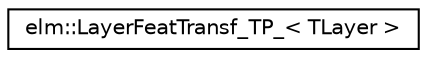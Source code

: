 digraph G
{
  edge [fontname="Helvetica",fontsize="10",labelfontname="Helvetica",labelfontsize="10"];
  node [fontname="Helvetica",fontsize="10",shape=record];
  rankdir="LR";
  Node1 [label="elm::LayerFeatTransf_TP_\< TLayer \>",height=0.2,width=0.4,color="black", fillcolor="white", style="filled",URL="$classelm_1_1LayerFeatTransf__TP__.html",tooltip="A type-parameterized test case for repeating tests with different layer types derived from intermedia..."];
}
